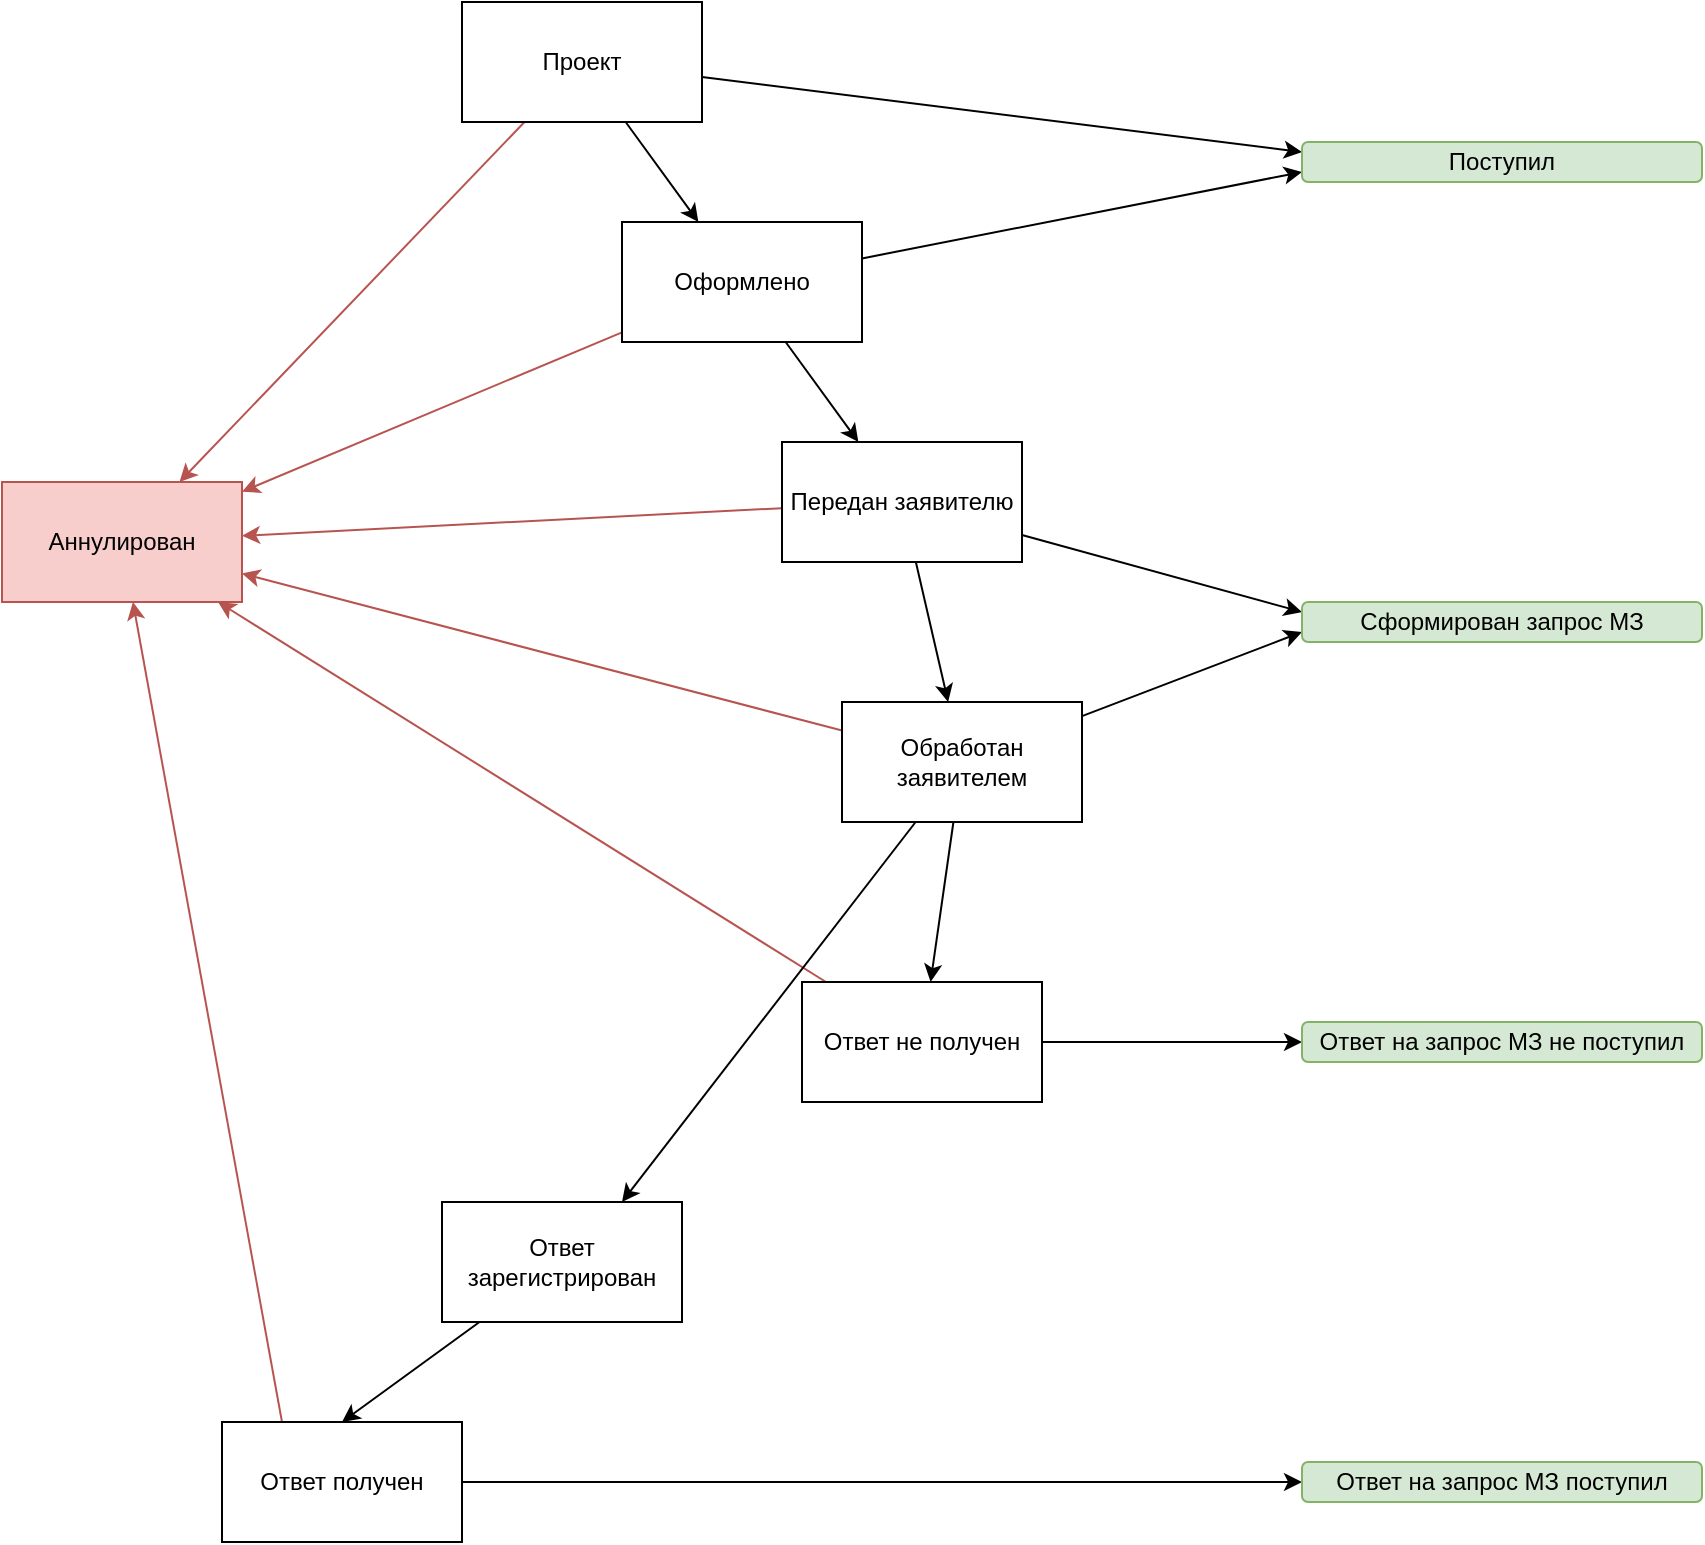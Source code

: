 <mxfile version="20.6.0" type="github">
  <diagram id="DtH2Y51N2P6LpI5TNhch" name="Страница 1">
    <mxGraphModel dx="1607" dy="1131" grid="1" gridSize="10" guides="1" tooltips="1" connect="1" arrows="1" fold="1" page="1" pageScale="1" pageWidth="827" pageHeight="1169" math="0" shadow="0">
      <root>
        <mxCell id="0" />
        <mxCell id="1" parent="0" />
        <mxCell id="Z5EfccPca7Q9Xv_PAJAf-9" style="rounded=0;orthogonalLoop=1;jettySize=auto;html=1;" edge="1" parent="1" source="Z5EfccPca7Q9Xv_PAJAf-1" target="Z5EfccPca7Q9Xv_PAJAf-2">
          <mxGeometry relative="1" as="geometry" />
        </mxCell>
        <mxCell id="Z5EfccPca7Q9Xv_PAJAf-20" style="edgeStyle=none;rounded=0;orthogonalLoop=1;jettySize=auto;html=1;fillColor=#f8cecc;strokeColor=#b85450;" edge="1" parent="1" source="Z5EfccPca7Q9Xv_PAJAf-1" target="Z5EfccPca7Q9Xv_PAJAf-7">
          <mxGeometry relative="1" as="geometry" />
        </mxCell>
        <mxCell id="Z5EfccPca7Q9Xv_PAJAf-27" style="edgeStyle=none;rounded=0;orthogonalLoop=1;jettySize=auto;html=1;entryX=0;entryY=0.25;entryDx=0;entryDy=0;" edge="1" parent="1" source="Z5EfccPca7Q9Xv_PAJAf-1" target="Z5EfccPca7Q9Xv_PAJAf-22">
          <mxGeometry relative="1" as="geometry" />
        </mxCell>
        <mxCell id="Z5EfccPca7Q9Xv_PAJAf-1" value="Проект" style="rounded=0;whiteSpace=wrap;html=1;" vertex="1" parent="1">
          <mxGeometry x="220" y="160" width="120" height="60" as="geometry" />
        </mxCell>
        <mxCell id="Z5EfccPca7Q9Xv_PAJAf-10" style="edgeStyle=none;rounded=0;orthogonalLoop=1;jettySize=auto;html=1;" edge="1" parent="1" source="Z5EfccPca7Q9Xv_PAJAf-2" target="Z5EfccPca7Q9Xv_PAJAf-3">
          <mxGeometry relative="1" as="geometry" />
        </mxCell>
        <mxCell id="Z5EfccPca7Q9Xv_PAJAf-19" style="edgeStyle=none;rounded=0;orthogonalLoop=1;jettySize=auto;html=1;fillColor=#f8cecc;strokeColor=#b85450;" edge="1" parent="1" source="Z5EfccPca7Q9Xv_PAJAf-2" target="Z5EfccPca7Q9Xv_PAJAf-7">
          <mxGeometry relative="1" as="geometry" />
        </mxCell>
        <mxCell id="Z5EfccPca7Q9Xv_PAJAf-25" style="edgeStyle=none;rounded=0;orthogonalLoop=1;jettySize=auto;html=1;entryX=0;entryY=0.75;entryDx=0;entryDy=0;" edge="1" parent="1" source="Z5EfccPca7Q9Xv_PAJAf-2" target="Z5EfccPca7Q9Xv_PAJAf-22">
          <mxGeometry relative="1" as="geometry" />
        </mxCell>
        <mxCell id="Z5EfccPca7Q9Xv_PAJAf-2" value="Оформлено" style="rounded=0;whiteSpace=wrap;html=1;" vertex="1" parent="1">
          <mxGeometry x="300" y="270" width="120" height="60" as="geometry" />
        </mxCell>
        <mxCell id="Z5EfccPca7Q9Xv_PAJAf-11" style="edgeStyle=none;rounded=0;orthogonalLoop=1;jettySize=auto;html=1;" edge="1" parent="1" source="Z5EfccPca7Q9Xv_PAJAf-3" target="Z5EfccPca7Q9Xv_PAJAf-8">
          <mxGeometry relative="1" as="geometry" />
        </mxCell>
        <mxCell id="Z5EfccPca7Q9Xv_PAJAf-18" style="edgeStyle=none;rounded=0;orthogonalLoop=1;jettySize=auto;html=1;fillColor=#f8cecc;strokeColor=#b85450;" edge="1" parent="1" source="Z5EfccPca7Q9Xv_PAJAf-3" target="Z5EfccPca7Q9Xv_PAJAf-7">
          <mxGeometry relative="1" as="geometry" />
        </mxCell>
        <mxCell id="Z5EfccPca7Q9Xv_PAJAf-26" style="edgeStyle=none;rounded=0;orthogonalLoop=1;jettySize=auto;html=1;entryX=0;entryY=0.25;entryDx=0;entryDy=0;" edge="1" parent="1" source="Z5EfccPca7Q9Xv_PAJAf-3" target="Z5EfccPca7Q9Xv_PAJAf-21">
          <mxGeometry relative="1" as="geometry">
            <mxPoint x="580" y="410.0" as="targetPoint" />
          </mxGeometry>
        </mxCell>
        <mxCell id="Z5EfccPca7Q9Xv_PAJAf-3" value="Передан заявителю" style="rounded=0;whiteSpace=wrap;html=1;" vertex="1" parent="1">
          <mxGeometry x="380" y="380" width="120" height="60" as="geometry" />
        </mxCell>
        <mxCell id="Z5EfccPca7Q9Xv_PAJAf-15" style="edgeStyle=none;rounded=0;orthogonalLoop=1;jettySize=auto;html=1;fillColor=#f8cecc;strokeColor=#b85450;exitX=0.25;exitY=0;exitDx=0;exitDy=0;" edge="1" parent="1" source="Z5EfccPca7Q9Xv_PAJAf-5" target="Z5EfccPca7Q9Xv_PAJAf-7">
          <mxGeometry relative="1" as="geometry" />
        </mxCell>
        <mxCell id="Z5EfccPca7Q9Xv_PAJAf-4" value="Ответ зарегистрирован" style="rounded=0;whiteSpace=wrap;html=1;" vertex="1" parent="1">
          <mxGeometry x="210" y="760" width="120" height="60" as="geometry" />
        </mxCell>
        <mxCell id="Z5EfccPca7Q9Xv_PAJAf-14" style="edgeStyle=none;rounded=0;orthogonalLoop=1;jettySize=auto;html=1;entryX=0.5;entryY=0;entryDx=0;entryDy=0;" edge="1" parent="1" source="Z5EfccPca7Q9Xv_PAJAf-4" target="Z5EfccPca7Q9Xv_PAJAf-5">
          <mxGeometry relative="1" as="geometry">
            <mxPoint x="190" y="920" as="targetPoint" />
          </mxGeometry>
        </mxCell>
        <mxCell id="Z5EfccPca7Q9Xv_PAJAf-16" style="edgeStyle=none;rounded=0;orthogonalLoop=1;jettySize=auto;html=1;fillColor=#f8cecc;strokeColor=#b85450;" edge="1" parent="1" source="Z5EfccPca7Q9Xv_PAJAf-6" target="Z5EfccPca7Q9Xv_PAJAf-7">
          <mxGeometry relative="1" as="geometry" />
        </mxCell>
        <mxCell id="Z5EfccPca7Q9Xv_PAJAf-32" style="edgeStyle=none;rounded=0;orthogonalLoop=1;jettySize=auto;html=1;entryX=0;entryY=0.5;entryDx=0;entryDy=0;" edge="1" parent="1" source="Z5EfccPca7Q9Xv_PAJAf-5" target="Z5EfccPca7Q9Xv_PAJAf-24">
          <mxGeometry relative="1" as="geometry" />
        </mxCell>
        <mxCell id="Z5EfccPca7Q9Xv_PAJAf-5" value="Ответ получен" style="rounded=0;whiteSpace=wrap;html=1;" vertex="1" parent="1">
          <mxGeometry x="100" y="870" width="120" height="60" as="geometry" />
        </mxCell>
        <mxCell id="Z5EfccPca7Q9Xv_PAJAf-31" style="edgeStyle=none;rounded=0;orthogonalLoop=1;jettySize=auto;html=1;" edge="1" parent="1" source="Z5EfccPca7Q9Xv_PAJAf-6" target="Z5EfccPca7Q9Xv_PAJAf-23">
          <mxGeometry relative="1" as="geometry" />
        </mxCell>
        <mxCell id="Z5EfccPca7Q9Xv_PAJAf-6" value="Ответ не получен" style="rounded=0;whiteSpace=wrap;html=1;" vertex="1" parent="1">
          <mxGeometry x="390" y="650" width="120" height="60" as="geometry" />
        </mxCell>
        <mxCell id="Z5EfccPca7Q9Xv_PAJAf-7" value="Аннулирован" style="rounded=0;whiteSpace=wrap;html=1;fillColor=#f8cecc;strokeColor=#b85450;" vertex="1" parent="1">
          <mxGeometry x="-10" y="400" width="120" height="60" as="geometry" />
        </mxCell>
        <mxCell id="Z5EfccPca7Q9Xv_PAJAf-12" style="edgeStyle=none;rounded=0;orthogonalLoop=1;jettySize=auto;html=1;" edge="1" parent="1" source="Z5EfccPca7Q9Xv_PAJAf-8" target="Z5EfccPca7Q9Xv_PAJAf-6">
          <mxGeometry relative="1" as="geometry" />
        </mxCell>
        <mxCell id="Z5EfccPca7Q9Xv_PAJAf-13" style="edgeStyle=none;rounded=0;orthogonalLoop=1;jettySize=auto;html=1;entryX=0.75;entryY=0;entryDx=0;entryDy=0;" edge="1" parent="1" source="Z5EfccPca7Q9Xv_PAJAf-8" target="Z5EfccPca7Q9Xv_PAJAf-4">
          <mxGeometry relative="1" as="geometry" />
        </mxCell>
        <mxCell id="Z5EfccPca7Q9Xv_PAJAf-17" style="edgeStyle=none;rounded=0;orthogonalLoop=1;jettySize=auto;html=1;fillColor=#f8cecc;strokeColor=#b85450;" edge="1" parent="1" source="Z5EfccPca7Q9Xv_PAJAf-8" target="Z5EfccPca7Q9Xv_PAJAf-7">
          <mxGeometry relative="1" as="geometry" />
        </mxCell>
        <mxCell id="Z5EfccPca7Q9Xv_PAJAf-28" style="edgeStyle=none;rounded=0;orthogonalLoop=1;jettySize=auto;html=1;entryX=0;entryY=0.75;entryDx=0;entryDy=0;" edge="1" parent="1" source="Z5EfccPca7Q9Xv_PAJAf-8" target="Z5EfccPca7Q9Xv_PAJAf-21">
          <mxGeometry relative="1" as="geometry" />
        </mxCell>
        <mxCell id="Z5EfccPca7Q9Xv_PAJAf-8" value="Обработан заявителем" style="rounded=0;whiteSpace=wrap;html=1;" vertex="1" parent="1">
          <mxGeometry x="410" y="510" width="120" height="60" as="geometry" />
        </mxCell>
        <mxCell id="Z5EfccPca7Q9Xv_PAJAf-21" value="Сформирован запрос МЗ" style="rounded=1;whiteSpace=wrap;html=1;fillColor=#d5e8d4;strokeColor=#82b366;" vertex="1" parent="1">
          <mxGeometry x="640" y="460" width="200" height="20" as="geometry" />
        </mxCell>
        <mxCell id="Z5EfccPca7Q9Xv_PAJAf-22" value="Поступил" style="rounded=1;whiteSpace=wrap;html=1;fillColor=#d5e8d4;strokeColor=#82b366;" vertex="1" parent="1">
          <mxGeometry x="640" y="230" width="200" height="20" as="geometry" />
        </mxCell>
        <mxCell id="Z5EfccPca7Q9Xv_PAJAf-23" value="Ответ на запрос МЗ не поступил" style="rounded=1;whiteSpace=wrap;html=1;fillColor=#d5e8d4;strokeColor=#82b366;" vertex="1" parent="1">
          <mxGeometry x="640" y="670" width="200" height="20" as="geometry" />
        </mxCell>
        <mxCell id="Z5EfccPca7Q9Xv_PAJAf-24" value="Ответ на запрос МЗ поступил" style="rounded=1;whiteSpace=wrap;html=1;fillColor=#d5e8d4;strokeColor=#82b366;" vertex="1" parent="1">
          <mxGeometry x="640" y="890" width="200" height="20" as="geometry" />
        </mxCell>
      </root>
    </mxGraphModel>
  </diagram>
</mxfile>
